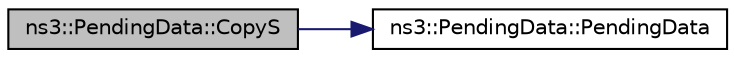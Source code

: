 digraph "ns3::PendingData::CopyS"
{
 // LATEX_PDF_SIZE
  edge [fontname="Helvetica",fontsize="10",labelfontname="Helvetica",labelfontsize="10"];
  node [fontname="Helvetica",fontsize="10",shape=record];
  rankdir="LR";
  Node1 [label="ns3::PendingData::CopyS",height=0.2,width=0.4,color="black", fillcolor="grey75", style="filled", fontcolor="black",tooltip="Create a copy of self with new size."];
  Node1 -> Node2 [color="midnightblue",fontsize="10",style="solid",fontname="Helvetica"];
  Node2 [label="ns3::PendingData::PendingData",height=0.2,width=0.4,color="black", fillcolor="white", style="filled",URL="$classns3_1_1_pending_data.html#a9ab4d187b0d38d40769d61979228ff06",tooltip=" "];
}
